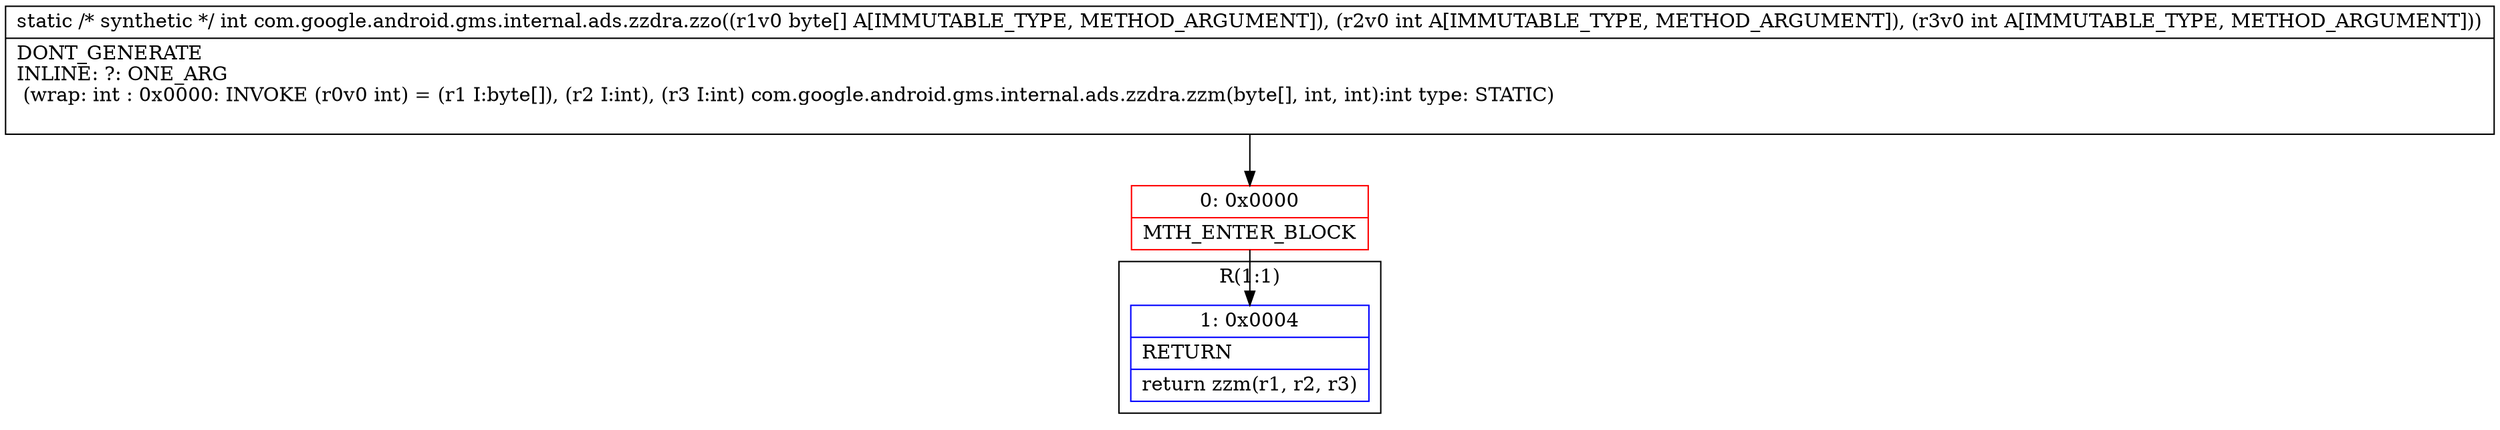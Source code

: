 digraph "CFG forcom.google.android.gms.internal.ads.zzdra.zzo([BII)I" {
subgraph cluster_Region_715044428 {
label = "R(1:1)";
node [shape=record,color=blue];
Node_1 [shape=record,label="{1\:\ 0x0004|RETURN\l|return zzm(r1, r2, r3)\l}"];
}
Node_0 [shape=record,color=red,label="{0\:\ 0x0000|MTH_ENTER_BLOCK\l}"];
MethodNode[shape=record,label="{static \/* synthetic *\/ int com.google.android.gms.internal.ads.zzdra.zzo((r1v0 byte[] A[IMMUTABLE_TYPE, METHOD_ARGUMENT]), (r2v0 int A[IMMUTABLE_TYPE, METHOD_ARGUMENT]), (r3v0 int A[IMMUTABLE_TYPE, METHOD_ARGUMENT]))  | DONT_GENERATE\lINLINE: ?: ONE_ARG  \l  (wrap: int : 0x0000: INVOKE  (r0v0 int) = (r1 I:byte[]), (r2 I:int), (r3 I:int) com.google.android.gms.internal.ads.zzdra.zzm(byte[], int, int):int type: STATIC)\l\l}"];
MethodNode -> Node_0;
Node_0 -> Node_1;
}

